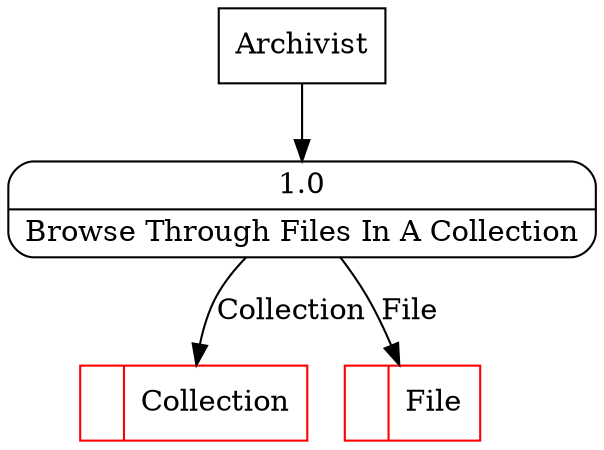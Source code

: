 digraph dfd2{ 
node[shape=record]
200 [label="<f0>  |<f1> Collection " color=red];
201 [label="<f0>  |<f1> File " color=red];
202 [label="Archivist" shape=box];
203 [label="{<f0> 1.0|<f1> Browse Through Files In A Collection }" shape=Mrecord];
202 -> 203
203 -> 201 [label="File"]
203 -> 200 [label="Collection"]
}